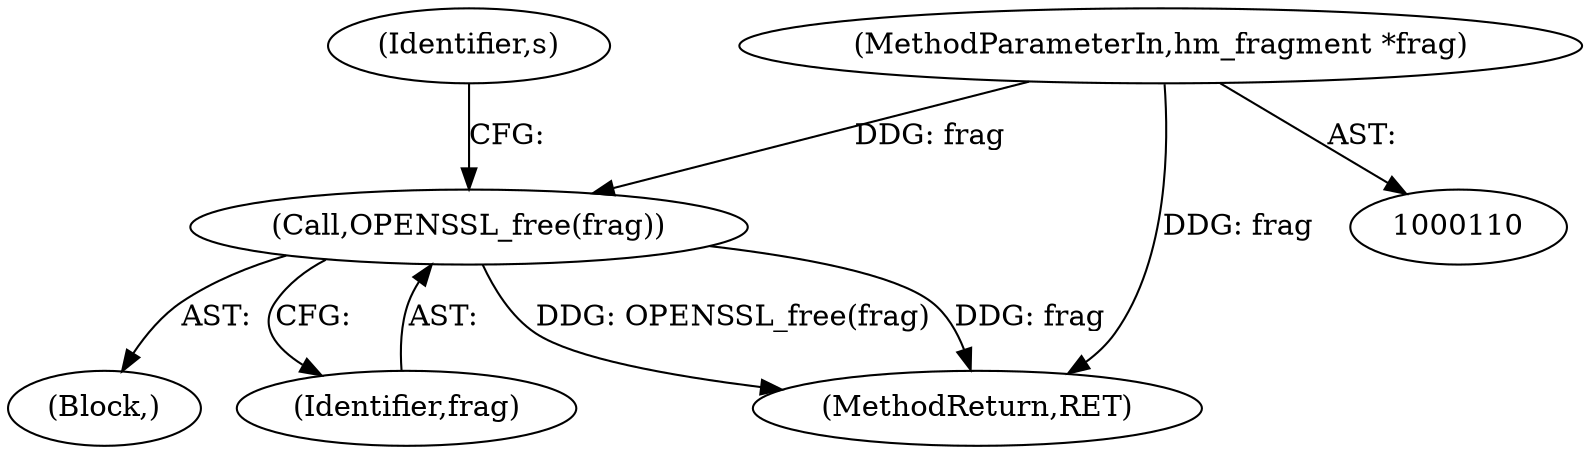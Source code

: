 digraph "0_openssl_34628967f1e65dc8f34e000f0f5518e21afbfc7b@API" {
"1000152" [label="(Call,OPENSSL_free(frag))"];
"1000111" [label="(MethodParameterIn,hm_fragment *frag)"];
"1000164" [label="(Identifier,s)"];
"1000111" [label="(MethodParameterIn,hm_fragment *frag)"];
"1000152" [label="(Call,OPENSSL_free(frag))"];
"1000112" [label="(Block,)"];
"1000153" [label="(Identifier,frag)"];
"1000720" [label="(MethodReturn,RET)"];
"1000152" -> "1000112"  [label="AST: "];
"1000152" -> "1000153"  [label="CFG: "];
"1000153" -> "1000152"  [label="AST: "];
"1000164" -> "1000152"  [label="CFG: "];
"1000152" -> "1000720"  [label="DDG: OPENSSL_free(frag)"];
"1000152" -> "1000720"  [label="DDG: frag"];
"1000111" -> "1000152"  [label="DDG: frag"];
"1000111" -> "1000110"  [label="AST: "];
"1000111" -> "1000720"  [label="DDG: frag"];
}

